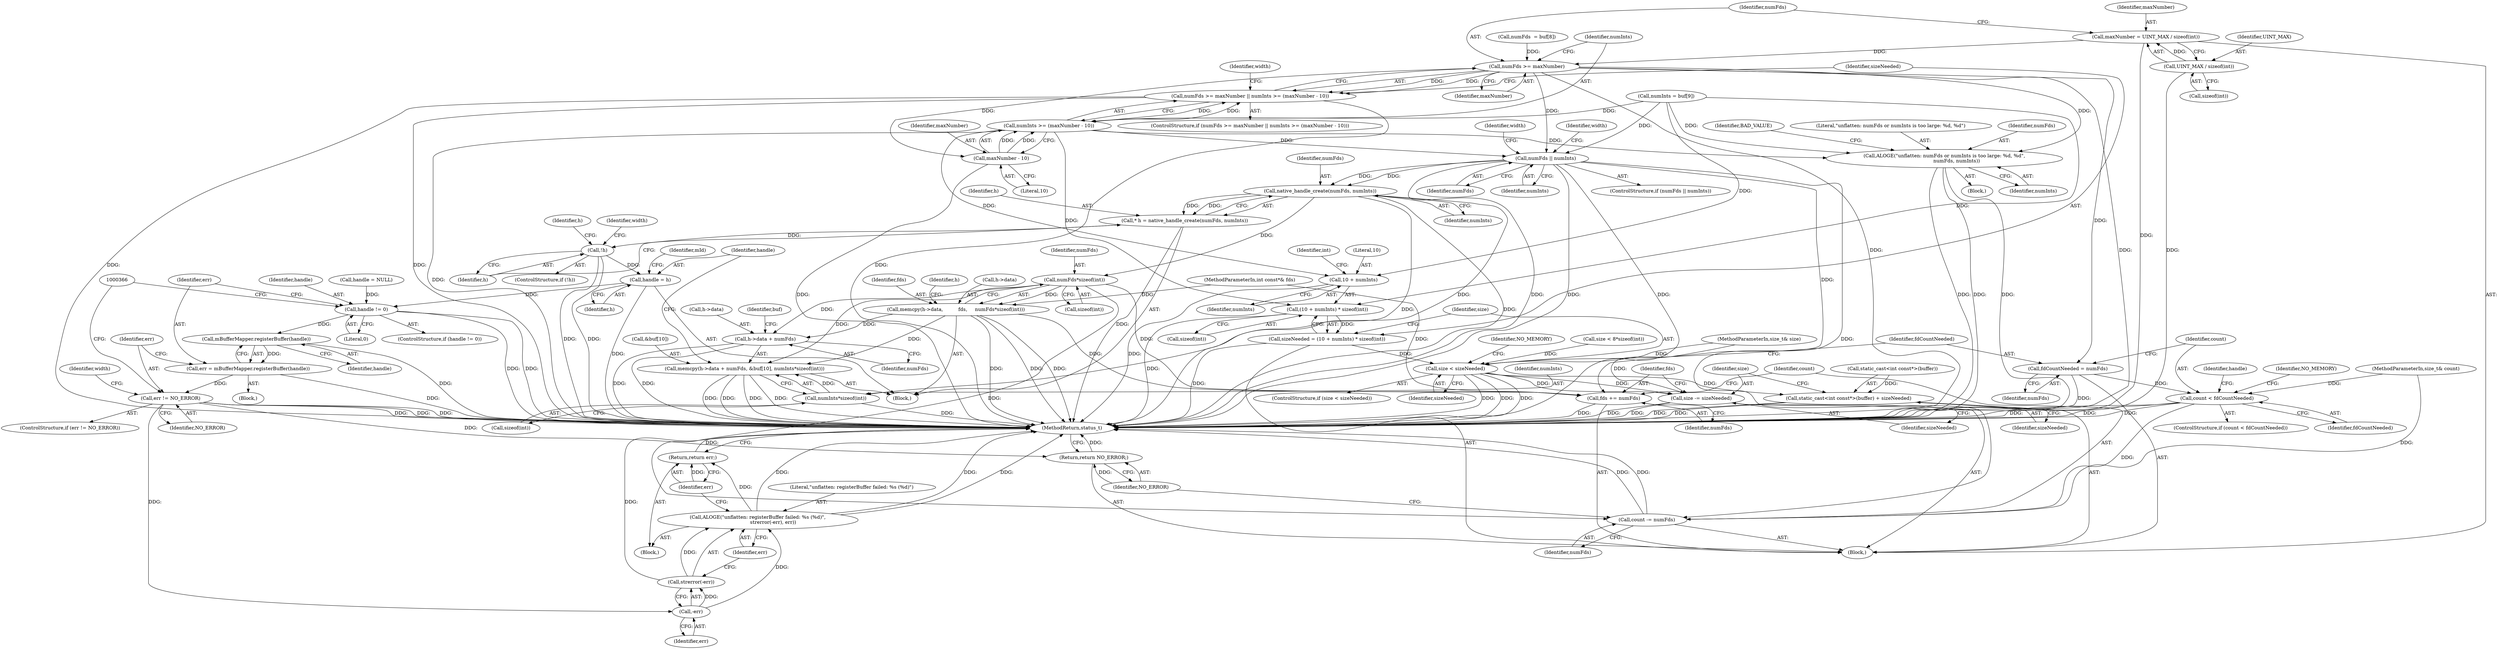 digraph "0_Android_38803268570f90e97452cd9a30ac831661829091@integer" {
"1000142" [label="(Call,maxNumber = UINT_MAX / sizeof(int))"];
"1000144" [label="(Call,UINT_MAX / sizeof(int))"];
"1000150" [label="(Call,numFds >= maxNumber)"];
"1000149" [label="(Call,numFds >= maxNumber || numInts >= (maxNumber - 10))"];
"1000155" [label="(Call,maxNumber - 10)"];
"1000153" [label="(Call,numInts >= (maxNumber - 10))"];
"1000173" [label="(Call,ALOGE(\"unflatten: numFds or numInts is too large: %d, %d\",\n                numFds, numInts))"];
"1000182" [label="(Call,(10 + numInts) * sizeof(int))"];
"1000180" [label="(Call,sizeNeeded = (10 + numInts) * sizeof(int))"];
"1000189" [label="(Call,size < sizeNeeded)"];
"1000364" [label="(Call,static_cast<int const*>(buffer) + sizeNeeded)"];
"1000369" [label="(Call,size -= sizeNeeded)"];
"1000183" [label="(Call,10 + numInts)"];
"1000209" [label="(Call,numFds || numInts)"];
"1000241" [label="(Call,native_handle_create(numFds, numInts))"];
"1000239" [label="(Call,* h = native_handle_create(numFds, numInts))"];
"1000245" [label="(Call,!h)"];
"1000289" [label="(Call,handle = h)"];
"1000328" [label="(Call,handle != 0)"];
"1000335" [label="(Call,mBufferMapper.registerBuffer(handle))"];
"1000333" [label="(Call,err = mBufferMapper.registerBuffer(handle))"];
"1000338" [label="(Call,err != NO_ERROR)"];
"1000359" [label="(Call,-err)"];
"1000358" [label="(Call,strerror(-err))"];
"1000356" [label="(Call,ALOGE(\"unflatten: registerBuffer failed: %s (%d)\",\n                    strerror(-err), err))"];
"1000362" [label="(Return,return err;)"];
"1000378" [label="(Return,return NO_ERROR;)"];
"1000271" [label="(Call,numFds*sizeof(int))"];
"1000266" [label="(Call,memcpy(h->data,          fds,     numFds*sizeof(int)))"];
"1000275" [label="(Call,memcpy(h->data + numFds, &buf[10], numInts*sizeof(int)))"];
"1000276" [label="(Call,h->data + numFds)"];
"1000372" [label="(Call,fds += numFds)"];
"1000375" [label="(Call,count -= numFds)"];
"1000285" [label="(Call,numInts*sizeof(int))"];
"1000195" [label="(Call,fdCountNeeded = numFds)"];
"1000199" [label="(Call,count < fdCountNeeded)"];
"1000331" [label="(Block,)"];
"1000105" [label="(Block,)"];
"1000363" [label="(Identifier,err)"];
"1000374" [label="(Identifier,numFds)"];
"1000371" [label="(Identifier,sizeNeeded)"];
"1000184" [label="(Literal,10)"];
"1000359" [label="(Call,-err)"];
"1000370" [label="(Identifier,size)"];
"1000107" [label="(Call,size < 8*sizeof(int))"];
"1000102" [label="(MethodParameterIn,size_t& size)"];
"1000191" [label="(Identifier,sizeNeeded)"];
"1000267" [label="(Call,h->data)"];
"1000377" [label="(Identifier,numFds)"];
"1000186" [label="(Call,sizeof(int))"];
"1000373" [label="(Identifier,fds)"];
"1000375" [label="(Call,count -= numFds)"];
"1000199" [label="(Call,count < fdCountNeeded)"];
"1000214" [label="(Identifier,width)"];
"1000151" [label="(Identifier,numFds)"];
"1000130" [label="(Call,numFds  = buf[8])"];
"1000176" [label="(Identifier,numInts)"];
"1000340" [label="(Identifier,NO_ERROR)"];
"1000150" [label="(Call,numFds >= maxNumber)"];
"1000309" [label="(Identifier,mId)"];
"1000380" [label="(MethodReturn,status_t)"];
"1000209" [label="(Call,numFds || numInts)"];
"1000357" [label="(Literal,\"unflatten: registerBuffer failed: %s (%d)\")"];
"1000145" [label="(Identifier,UINT_MAX)"];
"1000266" [label="(Call,memcpy(h->data,          fds,     numFds*sizeof(int)))"];
"1000241" [label="(Call,native_handle_create(numFds, numInts))"];
"1000196" [label="(Identifier,fdCountNeeded)"];
"1000356" [label="(Call,ALOGE(\"unflatten: registerBuffer failed: %s (%d)\",\n                    strerror(-err), err))"];
"1000103" [label="(MethodParameterIn,int const*& fds)"];
"1000144" [label="(Call,UINT_MAX / sizeof(int))"];
"1000195" [label="(Call,fdCountNeeded = numFds)"];
"1000305" [label="(Call,handle = NULL)"];
"1000198" [label="(ControlStructure,if (count < fdCountNeeded))"];
"1000330" [label="(Literal,0)"];
"1000239" [label="(Call,* h = native_handle_create(numFds, numInts))"];
"1000362" [label="(Return,return err;)"];
"1000143" [label="(Identifier,maxNumber)"];
"1000155" [label="(Call,maxNumber - 10)"];
"1000285" [label="(Call,numInts*sizeof(int))"];
"1000270" [label="(Identifier,fds)"];
"1000335" [label="(Call,mBufferMapper.registerBuffer(handle))"];
"1000197" [label="(Identifier,numFds)"];
"1000337" [label="(ControlStructure,if (err != NO_ERROR))"];
"1000188" [label="(ControlStructure,if (size < sizeNeeded))"];
"1000187" [label="(Identifier,int)"];
"1000372" [label="(Call,fds += numFds)"];
"1000295" [label="(Identifier,width)"];
"1000336" [label="(Identifier,handle)"];
"1000329" [label="(Identifier,handle)"];
"1000275" [label="(Call,memcpy(h->data + numFds, &buf[10], numInts*sizeof(int)))"];
"1000154" [label="(Identifier,numInts)"];
"1000152" [label="(Identifier,maxNumber)"];
"1000278" [label="(Identifier,h)"];
"1000240" [label="(Identifier,h)"];
"1000212" [label="(Block,)"];
"1000153" [label="(Call,numInts >= (maxNumber - 10))"];
"1000369" [label="(Call,size -= sizeNeeded)"];
"1000146" [label="(Call,sizeof(int))"];
"1000368" [label="(Identifier,sizeNeeded)"];
"1000333" [label="(Call,err = mBufferMapper.registerBuffer(handle))"];
"1000160" [label="(Identifier,width)"];
"1000276" [label="(Call,h->data + numFds)"];
"1000208" [label="(ControlStructure,if (numFds || numInts))"];
"1000185" [label="(Identifier,numInts)"];
"1000181" [label="(Identifier,sizeNeeded)"];
"1000249" [label="(Identifier,width)"];
"1000379" [label="(Identifier,NO_ERROR)"];
"1000361" [label="(Identifier,err)"];
"1000358" [label="(Call,strerror(-err))"];
"1000244" [label="(ControlStructure,if (!h))"];
"1000149" [label="(Call,numFds >= maxNumber || numInts >= (maxNumber - 10))"];
"1000142" [label="(Call,maxNumber = UINT_MAX / sizeof(int))"];
"1000183" [label="(Call,10 + numInts)"];
"1000378" [label="(Return,return NO_ERROR;)"];
"1000190" [label="(Identifier,size)"];
"1000283" [label="(Identifier,buf)"];
"1000277" [label="(Call,h->data)"];
"1000271" [label="(Call,numFds*sizeof(int))"];
"1000158" [label="(Block,)"];
"1000327" [label="(ControlStructure,if (handle != 0))"];
"1000148" [label="(ControlStructure,if (numFds >= maxNumber || numInts >= (maxNumber - 10)))"];
"1000193" [label="(Identifier,NO_MEMORY)"];
"1000272" [label="(Identifier,numFds)"];
"1000268" [label="(Identifier,h)"];
"1000245" [label="(Call,!h)"];
"1000246" [label="(Identifier,h)"];
"1000341" [label="(Block,)"];
"1000157" [label="(Literal,10)"];
"1000175" [label="(Identifier,numFds)"];
"1000136" [label="(Call,numInts = buf[9])"];
"1000328" [label="(Call,handle != 0)"];
"1000210" [label="(Identifier,numFds)"];
"1000242" [label="(Identifier,numFds)"];
"1000200" [label="(Identifier,count)"];
"1000201" [label="(Identifier,fdCountNeeded)"];
"1000273" [label="(Call,sizeof(int))"];
"1000178" [label="(Identifier,BAD_VALUE)"];
"1000343" [label="(Identifier,width)"];
"1000290" [label="(Identifier,handle)"];
"1000281" [label="(Call,&buf[10])"];
"1000180" [label="(Call,sizeNeeded = (10 + numInts) * sizeof(int))"];
"1000286" [label="(Identifier,numInts)"];
"1000205" [label="(Identifier,handle)"];
"1000364" [label="(Call,static_cast<int const*>(buffer) + sizeNeeded)"];
"1000291" [label="(Identifier,h)"];
"1000360" [label="(Identifier,err)"];
"1000156" [label="(Identifier,maxNumber)"];
"1000280" [label="(Identifier,numFds)"];
"1000287" [label="(Call,sizeof(int))"];
"1000376" [label="(Identifier,count)"];
"1000203" [label="(Identifier,NO_MEMORY)"];
"1000243" [label="(Identifier,numInts)"];
"1000339" [label="(Identifier,err)"];
"1000174" [label="(Literal,\"unflatten: numFds or numInts is too large: %d, %d\")"];
"1000211" [label="(Identifier,numInts)"];
"1000365" [label="(Call,static_cast<int const*>(buffer))"];
"1000334" [label="(Identifier,err)"];
"1000173" [label="(Call,ALOGE(\"unflatten: numFds or numInts is too large: %d, %d\",\n                numFds, numInts))"];
"1000104" [label="(MethodParameterIn,size_t& count)"];
"1000338" [label="(Call,err != NO_ERROR)"];
"1000189" [label="(Call,size < sizeNeeded)"];
"1000289" [label="(Call,handle = h)"];
"1000182" [label="(Call,(10 + numInts) * sizeof(int))"];
"1000142" -> "1000105"  [label="AST: "];
"1000142" -> "1000144"  [label="CFG: "];
"1000143" -> "1000142"  [label="AST: "];
"1000144" -> "1000142"  [label="AST: "];
"1000151" -> "1000142"  [label="CFG: "];
"1000142" -> "1000380"  [label="DDG: "];
"1000144" -> "1000142"  [label="DDG: "];
"1000142" -> "1000150"  [label="DDG: "];
"1000144" -> "1000146"  [label="CFG: "];
"1000145" -> "1000144"  [label="AST: "];
"1000146" -> "1000144"  [label="AST: "];
"1000144" -> "1000380"  [label="DDG: "];
"1000150" -> "1000149"  [label="AST: "];
"1000150" -> "1000152"  [label="CFG: "];
"1000151" -> "1000150"  [label="AST: "];
"1000152" -> "1000150"  [label="AST: "];
"1000154" -> "1000150"  [label="CFG: "];
"1000149" -> "1000150"  [label="CFG: "];
"1000150" -> "1000380"  [label="DDG: "];
"1000150" -> "1000380"  [label="DDG: "];
"1000150" -> "1000149"  [label="DDG: "];
"1000150" -> "1000149"  [label="DDG: "];
"1000130" -> "1000150"  [label="DDG: "];
"1000150" -> "1000155"  [label="DDG: "];
"1000150" -> "1000173"  [label="DDG: "];
"1000150" -> "1000195"  [label="DDG: "];
"1000150" -> "1000209"  [label="DDG: "];
"1000149" -> "1000148"  [label="AST: "];
"1000149" -> "1000153"  [label="CFG: "];
"1000153" -> "1000149"  [label="AST: "];
"1000160" -> "1000149"  [label="CFG: "];
"1000181" -> "1000149"  [label="CFG: "];
"1000149" -> "1000380"  [label="DDG: "];
"1000149" -> "1000380"  [label="DDG: "];
"1000149" -> "1000380"  [label="DDG: "];
"1000153" -> "1000149"  [label="DDG: "];
"1000153" -> "1000149"  [label="DDG: "];
"1000155" -> "1000153"  [label="AST: "];
"1000155" -> "1000157"  [label="CFG: "];
"1000156" -> "1000155"  [label="AST: "];
"1000157" -> "1000155"  [label="AST: "];
"1000153" -> "1000155"  [label="CFG: "];
"1000155" -> "1000380"  [label="DDG: "];
"1000155" -> "1000153"  [label="DDG: "];
"1000155" -> "1000153"  [label="DDG: "];
"1000154" -> "1000153"  [label="AST: "];
"1000153" -> "1000380"  [label="DDG: "];
"1000136" -> "1000153"  [label="DDG: "];
"1000153" -> "1000173"  [label="DDG: "];
"1000153" -> "1000182"  [label="DDG: "];
"1000153" -> "1000183"  [label="DDG: "];
"1000153" -> "1000209"  [label="DDG: "];
"1000173" -> "1000158"  [label="AST: "];
"1000173" -> "1000176"  [label="CFG: "];
"1000174" -> "1000173"  [label="AST: "];
"1000175" -> "1000173"  [label="AST: "];
"1000176" -> "1000173"  [label="AST: "];
"1000178" -> "1000173"  [label="CFG: "];
"1000173" -> "1000380"  [label="DDG: "];
"1000173" -> "1000380"  [label="DDG: "];
"1000173" -> "1000380"  [label="DDG: "];
"1000136" -> "1000173"  [label="DDG: "];
"1000182" -> "1000180"  [label="AST: "];
"1000182" -> "1000186"  [label="CFG: "];
"1000183" -> "1000182"  [label="AST: "];
"1000186" -> "1000182"  [label="AST: "];
"1000180" -> "1000182"  [label="CFG: "];
"1000182" -> "1000380"  [label="DDG: "];
"1000182" -> "1000180"  [label="DDG: "];
"1000136" -> "1000182"  [label="DDG: "];
"1000180" -> "1000105"  [label="AST: "];
"1000181" -> "1000180"  [label="AST: "];
"1000190" -> "1000180"  [label="CFG: "];
"1000180" -> "1000380"  [label="DDG: "];
"1000180" -> "1000189"  [label="DDG: "];
"1000189" -> "1000188"  [label="AST: "];
"1000189" -> "1000191"  [label="CFG: "];
"1000190" -> "1000189"  [label="AST: "];
"1000191" -> "1000189"  [label="AST: "];
"1000193" -> "1000189"  [label="CFG: "];
"1000196" -> "1000189"  [label="CFG: "];
"1000189" -> "1000380"  [label="DDG: "];
"1000189" -> "1000380"  [label="DDG: "];
"1000189" -> "1000380"  [label="DDG: "];
"1000107" -> "1000189"  [label="DDG: "];
"1000102" -> "1000189"  [label="DDG: "];
"1000189" -> "1000364"  [label="DDG: "];
"1000189" -> "1000369"  [label="DDG: "];
"1000189" -> "1000369"  [label="DDG: "];
"1000364" -> "1000105"  [label="AST: "];
"1000364" -> "1000368"  [label="CFG: "];
"1000365" -> "1000364"  [label="AST: "];
"1000368" -> "1000364"  [label="AST: "];
"1000370" -> "1000364"  [label="CFG: "];
"1000364" -> "1000380"  [label="DDG: "];
"1000364" -> "1000380"  [label="DDG: "];
"1000365" -> "1000364"  [label="DDG: "];
"1000369" -> "1000105"  [label="AST: "];
"1000369" -> "1000371"  [label="CFG: "];
"1000370" -> "1000369"  [label="AST: "];
"1000371" -> "1000369"  [label="AST: "];
"1000373" -> "1000369"  [label="CFG: "];
"1000369" -> "1000380"  [label="DDG: "];
"1000369" -> "1000380"  [label="DDG: "];
"1000102" -> "1000369"  [label="DDG: "];
"1000183" -> "1000185"  [label="CFG: "];
"1000184" -> "1000183"  [label="AST: "];
"1000185" -> "1000183"  [label="AST: "];
"1000187" -> "1000183"  [label="CFG: "];
"1000183" -> "1000380"  [label="DDG: "];
"1000136" -> "1000183"  [label="DDG: "];
"1000209" -> "1000208"  [label="AST: "];
"1000209" -> "1000210"  [label="CFG: "];
"1000209" -> "1000211"  [label="CFG: "];
"1000210" -> "1000209"  [label="AST: "];
"1000211" -> "1000209"  [label="AST: "];
"1000214" -> "1000209"  [label="CFG: "];
"1000295" -> "1000209"  [label="CFG: "];
"1000209" -> "1000380"  [label="DDG: "];
"1000209" -> "1000380"  [label="DDG: "];
"1000209" -> "1000380"  [label="DDG: "];
"1000136" -> "1000209"  [label="DDG: "];
"1000209" -> "1000241"  [label="DDG: "];
"1000209" -> "1000241"  [label="DDG: "];
"1000209" -> "1000372"  [label="DDG: "];
"1000209" -> "1000375"  [label="DDG: "];
"1000241" -> "1000239"  [label="AST: "];
"1000241" -> "1000243"  [label="CFG: "];
"1000242" -> "1000241"  [label="AST: "];
"1000243" -> "1000241"  [label="AST: "];
"1000239" -> "1000241"  [label="CFG: "];
"1000241" -> "1000380"  [label="DDG: "];
"1000241" -> "1000380"  [label="DDG: "];
"1000241" -> "1000239"  [label="DDG: "];
"1000241" -> "1000239"  [label="DDG: "];
"1000241" -> "1000271"  [label="DDG: "];
"1000241" -> "1000285"  [label="DDG: "];
"1000239" -> "1000212"  [label="AST: "];
"1000240" -> "1000239"  [label="AST: "];
"1000246" -> "1000239"  [label="CFG: "];
"1000239" -> "1000380"  [label="DDG: "];
"1000239" -> "1000245"  [label="DDG: "];
"1000245" -> "1000244"  [label="AST: "];
"1000245" -> "1000246"  [label="CFG: "];
"1000246" -> "1000245"  [label="AST: "];
"1000249" -> "1000245"  [label="CFG: "];
"1000268" -> "1000245"  [label="CFG: "];
"1000245" -> "1000380"  [label="DDG: "];
"1000245" -> "1000380"  [label="DDG: "];
"1000245" -> "1000289"  [label="DDG: "];
"1000289" -> "1000212"  [label="AST: "];
"1000289" -> "1000291"  [label="CFG: "];
"1000290" -> "1000289"  [label="AST: "];
"1000291" -> "1000289"  [label="AST: "];
"1000309" -> "1000289"  [label="CFG: "];
"1000289" -> "1000380"  [label="DDG: "];
"1000289" -> "1000328"  [label="DDG: "];
"1000328" -> "1000327"  [label="AST: "];
"1000328" -> "1000330"  [label="CFG: "];
"1000329" -> "1000328"  [label="AST: "];
"1000330" -> "1000328"  [label="AST: "];
"1000334" -> "1000328"  [label="CFG: "];
"1000366" -> "1000328"  [label="CFG: "];
"1000328" -> "1000380"  [label="DDG: "];
"1000328" -> "1000380"  [label="DDG: "];
"1000305" -> "1000328"  [label="DDG: "];
"1000328" -> "1000335"  [label="DDG: "];
"1000335" -> "1000333"  [label="AST: "];
"1000335" -> "1000336"  [label="CFG: "];
"1000336" -> "1000335"  [label="AST: "];
"1000333" -> "1000335"  [label="CFG: "];
"1000335" -> "1000380"  [label="DDG: "];
"1000335" -> "1000333"  [label="DDG: "];
"1000333" -> "1000331"  [label="AST: "];
"1000334" -> "1000333"  [label="AST: "];
"1000339" -> "1000333"  [label="CFG: "];
"1000333" -> "1000380"  [label="DDG: "];
"1000333" -> "1000338"  [label="DDG: "];
"1000338" -> "1000337"  [label="AST: "];
"1000338" -> "1000340"  [label="CFG: "];
"1000339" -> "1000338"  [label="AST: "];
"1000340" -> "1000338"  [label="AST: "];
"1000343" -> "1000338"  [label="CFG: "];
"1000366" -> "1000338"  [label="CFG: "];
"1000338" -> "1000380"  [label="DDG: "];
"1000338" -> "1000380"  [label="DDG: "];
"1000338" -> "1000380"  [label="DDG: "];
"1000338" -> "1000359"  [label="DDG: "];
"1000338" -> "1000378"  [label="DDG: "];
"1000359" -> "1000358"  [label="AST: "];
"1000359" -> "1000360"  [label="CFG: "];
"1000360" -> "1000359"  [label="AST: "];
"1000358" -> "1000359"  [label="CFG: "];
"1000359" -> "1000358"  [label="DDG: "];
"1000359" -> "1000356"  [label="DDG: "];
"1000358" -> "1000356"  [label="AST: "];
"1000361" -> "1000358"  [label="CFG: "];
"1000358" -> "1000380"  [label="DDG: "];
"1000358" -> "1000356"  [label="DDG: "];
"1000356" -> "1000341"  [label="AST: "];
"1000356" -> "1000361"  [label="CFG: "];
"1000357" -> "1000356"  [label="AST: "];
"1000361" -> "1000356"  [label="AST: "];
"1000363" -> "1000356"  [label="CFG: "];
"1000356" -> "1000380"  [label="DDG: "];
"1000356" -> "1000380"  [label="DDG: "];
"1000356" -> "1000380"  [label="DDG: "];
"1000356" -> "1000362"  [label="DDG: "];
"1000362" -> "1000341"  [label="AST: "];
"1000362" -> "1000363"  [label="CFG: "];
"1000363" -> "1000362"  [label="AST: "];
"1000380" -> "1000362"  [label="CFG: "];
"1000362" -> "1000380"  [label="DDG: "];
"1000363" -> "1000362"  [label="DDG: "];
"1000378" -> "1000105"  [label="AST: "];
"1000378" -> "1000379"  [label="CFG: "];
"1000379" -> "1000378"  [label="AST: "];
"1000380" -> "1000378"  [label="CFG: "];
"1000378" -> "1000380"  [label="DDG: "];
"1000379" -> "1000378"  [label="DDG: "];
"1000271" -> "1000266"  [label="AST: "];
"1000271" -> "1000273"  [label="CFG: "];
"1000272" -> "1000271"  [label="AST: "];
"1000273" -> "1000271"  [label="AST: "];
"1000266" -> "1000271"  [label="CFG: "];
"1000271" -> "1000266"  [label="DDG: "];
"1000271" -> "1000275"  [label="DDG: "];
"1000271" -> "1000276"  [label="DDG: "];
"1000271" -> "1000372"  [label="DDG: "];
"1000271" -> "1000375"  [label="DDG: "];
"1000266" -> "1000212"  [label="AST: "];
"1000267" -> "1000266"  [label="AST: "];
"1000270" -> "1000266"  [label="AST: "];
"1000278" -> "1000266"  [label="CFG: "];
"1000266" -> "1000380"  [label="DDG: "];
"1000266" -> "1000380"  [label="DDG: "];
"1000266" -> "1000380"  [label="DDG: "];
"1000103" -> "1000266"  [label="DDG: "];
"1000266" -> "1000275"  [label="DDG: "];
"1000266" -> "1000276"  [label="DDG: "];
"1000266" -> "1000372"  [label="DDG: "];
"1000275" -> "1000212"  [label="AST: "];
"1000275" -> "1000285"  [label="CFG: "];
"1000276" -> "1000275"  [label="AST: "];
"1000281" -> "1000275"  [label="AST: "];
"1000285" -> "1000275"  [label="AST: "];
"1000290" -> "1000275"  [label="CFG: "];
"1000275" -> "1000380"  [label="DDG: "];
"1000275" -> "1000380"  [label="DDG: "];
"1000275" -> "1000380"  [label="DDG: "];
"1000275" -> "1000380"  [label="DDG: "];
"1000285" -> "1000275"  [label="DDG: "];
"1000276" -> "1000280"  [label="CFG: "];
"1000277" -> "1000276"  [label="AST: "];
"1000280" -> "1000276"  [label="AST: "];
"1000283" -> "1000276"  [label="CFG: "];
"1000276" -> "1000380"  [label="DDG: "];
"1000276" -> "1000380"  [label="DDG: "];
"1000372" -> "1000105"  [label="AST: "];
"1000372" -> "1000374"  [label="CFG: "];
"1000373" -> "1000372"  [label="AST: "];
"1000374" -> "1000372"  [label="AST: "];
"1000376" -> "1000372"  [label="CFG: "];
"1000372" -> "1000380"  [label="DDG: "];
"1000103" -> "1000372"  [label="DDG: "];
"1000375" -> "1000105"  [label="AST: "];
"1000375" -> "1000377"  [label="CFG: "];
"1000376" -> "1000375"  [label="AST: "];
"1000377" -> "1000375"  [label="AST: "];
"1000379" -> "1000375"  [label="CFG: "];
"1000375" -> "1000380"  [label="DDG: "];
"1000375" -> "1000380"  [label="DDG: "];
"1000199" -> "1000375"  [label="DDG: "];
"1000104" -> "1000375"  [label="DDG: "];
"1000285" -> "1000287"  [label="CFG: "];
"1000286" -> "1000285"  [label="AST: "];
"1000287" -> "1000285"  [label="AST: "];
"1000285" -> "1000380"  [label="DDG: "];
"1000195" -> "1000105"  [label="AST: "];
"1000195" -> "1000197"  [label="CFG: "];
"1000196" -> "1000195"  [label="AST: "];
"1000197" -> "1000195"  [label="AST: "];
"1000200" -> "1000195"  [label="CFG: "];
"1000195" -> "1000380"  [label="DDG: "];
"1000195" -> "1000199"  [label="DDG: "];
"1000199" -> "1000198"  [label="AST: "];
"1000199" -> "1000201"  [label="CFG: "];
"1000200" -> "1000199"  [label="AST: "];
"1000201" -> "1000199"  [label="AST: "];
"1000203" -> "1000199"  [label="CFG: "];
"1000205" -> "1000199"  [label="CFG: "];
"1000199" -> "1000380"  [label="DDG: "];
"1000199" -> "1000380"  [label="DDG: "];
"1000199" -> "1000380"  [label="DDG: "];
"1000104" -> "1000199"  [label="DDG: "];
}
